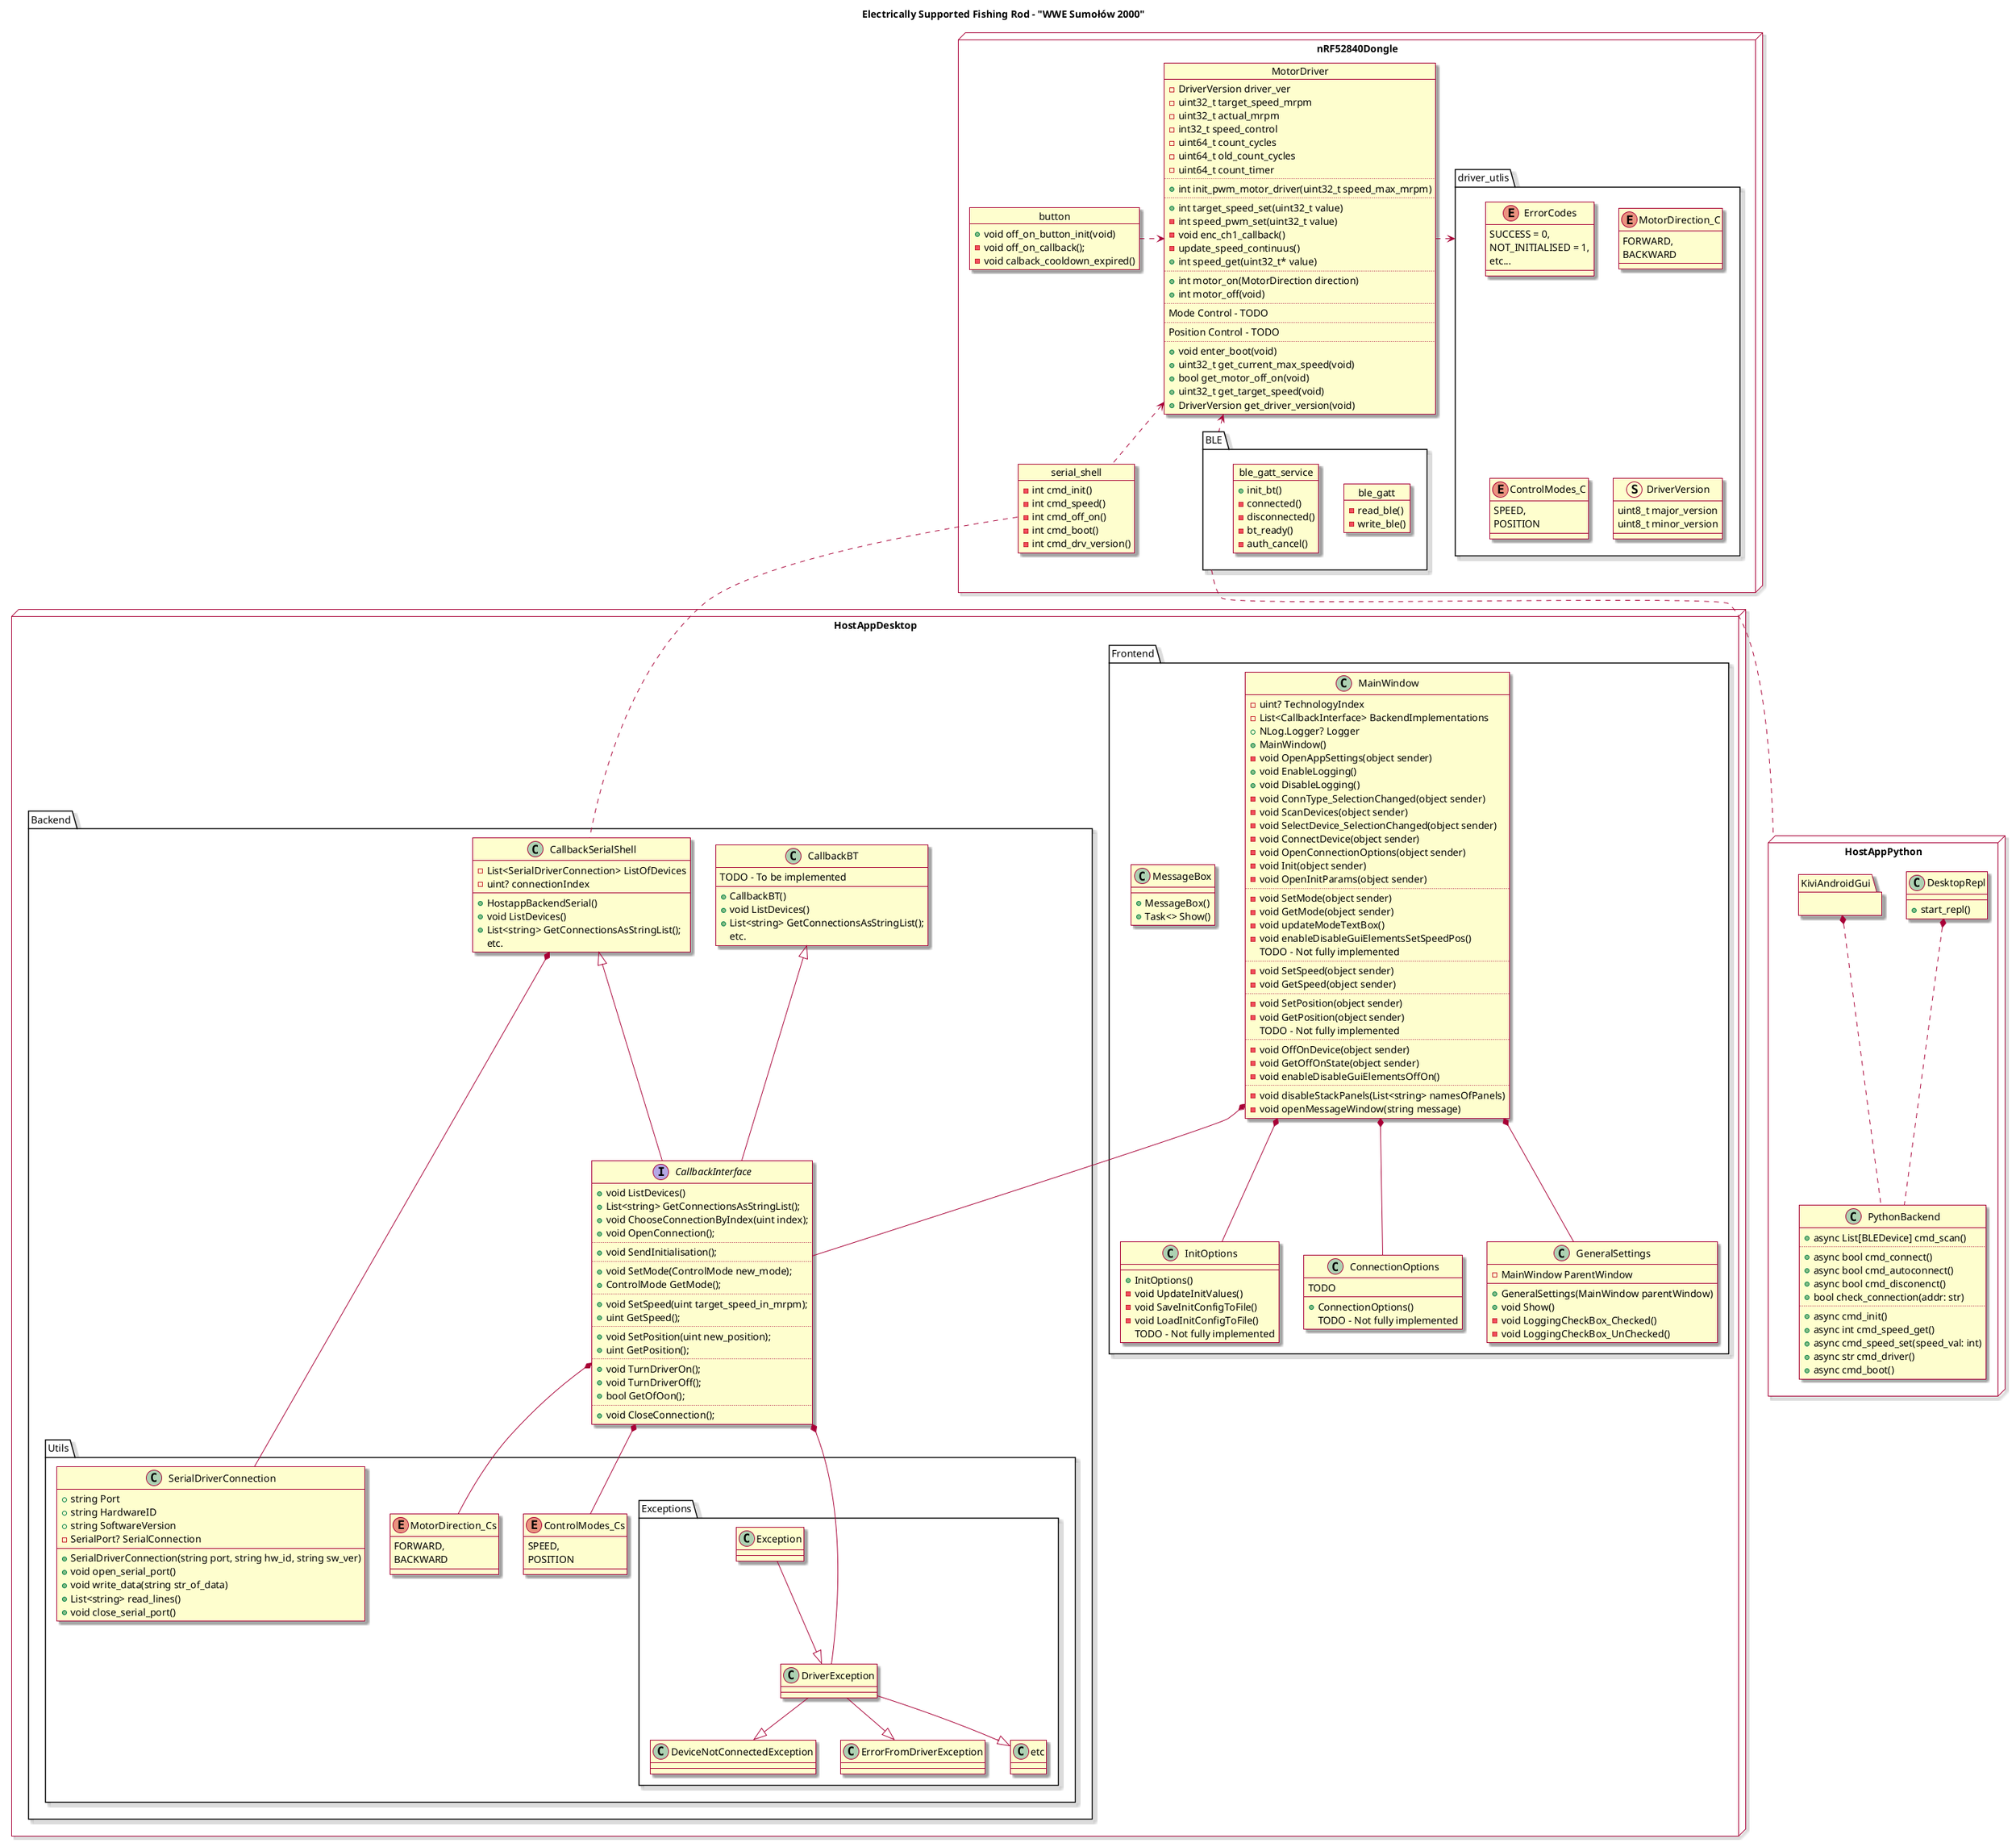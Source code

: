 @startuml WWE
allow_mixing
skin rose

title Electrically Supported Fishing Rod - "WWE Sumołów 2000"

node HostAppDesktop {
  package Frontend{
    class MainWindow {
      - uint? TechnologyIndex
      - List<CallbackInterface> BackendImplementations
      + NLog.Logger? Logger
      + MainWindow()
      - void OpenAppSettings(object sender)
      + void EnableLogging()
      + void DisableLogging()
      - void ConnType_SelectionChanged(object sender)
      - void ScanDevices(object sender)
      - void SelectDevice_SelectionChanged(object sender)
      - void ConnectDevice(object sender)
      - void OpenConnectionOptions(object sender)
      - void Init(object sender)
      - void OpenInitParams(object sender)
      ..
      - void SetMode(object sender)
      - void GetMode(object sender)
      - void updateModeTextBox()
      - void enableDisableGuiElementsSetSpeedPos()
      {method} TODO - Not fully implemented
      ..
      - void SetSpeed(object sender)
      - void GetSpeed(object sender)
      ..
      - void SetPosition(object sender)
      - void GetPosition(object sender)
      {method} TODO - Not fully implemented
      ..
      - void OffOnDevice(object sender)
      - void GetOffOnState(object sender)
      - void enableDisableGuiElementsOffOn()
      ..
      - void disableStackPanels(List<string> namesOfPanels)
      - void openMessageWindow(string message)
    }

    class MessageBox {
      + MessageBox()
      + Task<> Show()
    }

    class InitOptions {
      + InitOptions()
      - void UpdateInitValues()
      - void SaveInitConfigToFile()
      - void LoadInitConfigToFile()
      {method} TODO - Not fully implemented
    }

    class ConnectionOptions {
      +ConnectionOptions()
      TODO
      {method} TODO - Not fully implemented
    }

    class GeneralSettings {
      - MainWindow ParentWindow
      + GeneralSettings(MainWindow parentWindow)
      + void Show()
      - void LoggingCheckBox_Checked()
      - void LoggingCheckBox_UnChecked()
    }
  }

  package Backend{
    class CallbackBT {
      TODO - To be implemented
      + CallbackBT()
      + void ListDevices()
      + List<string> GetConnectionsAsStringList();
       {method} etc.
    }

    class CallbackSerialShell {
      - List<SerialDriverConnection> ListOfDevices
      - uint? connectionIndex
      + HostappBackendSerial()
      + void ListDevices()
      + List<string> GetConnectionsAsStringList();
       {method} etc.
    }

    Interface CallbackInterface {
      + void ListDevices()
      + List<string> GetConnectionsAsStringList();
      + void ChooseConnectionByIndex(uint index);
      + void OpenConnection();
      ..
      + void SendInitialisation();
      ..
      + void SetMode(ControlMode new_mode);
      + ControlMode GetMode();
      ..
      + void SetSpeed(uint target_speed_in_mrpm);
      + uint GetSpeed();
      ..
      + void SetPosition(uint new_position);
      + uint GetPosition();
      ..
      + void TurnDriverOn();
      + void TurnDriverOff();
      + bool GetOfOon();
      ..
      + void CloseConnection();
    }

    package Utils{
      Enum ControlModes_Cs {
        SPEED,
        POSITION
      }

      Enum MotorDirection_Cs{
        FORWARD,
        BACKWARD
      }

      package Exceptions{
        DriverException <|-up- Exception
        class DriverException {
        }

        DeviceNotConnectedException <|-up- DriverException

        class DeviceNotConnectedException  {
        }

        ErrorFromDriverException <|-up- DriverException

        class ErrorFromDriverException  {
        }

        etc <|-up- DriverException

        class etc  {
        }
      }

      class SerialDriverConnection{
        + string Port
        + string HardwareID
        + string SoftwareVersion
        - SerialPort? SerialConnection
        + SerialDriverConnection(string port, string hw_id, string sw_ver)
        + void open_serial_port()
        + void write_data(string str_of_data)
        + List<string> read_lines()
        + void close_serial_port()

      }
    }
  }
}

CallbackBT <|-- CallbackInterface
CallbackSerialShell <|-- CallbackInterface
CallbackInterface  *--  ControlModes_Cs
CallbackInterface  *--  MotorDirection_Cs
CallbackInterface  *--  DriverException

CallbackSerialShell  *--  SerialDriverConnection

MainWindow  *--  CallbackInterface
MainWindow  *--  GeneralSettings
MainWindow  *--  InitOptions
MainWindow  *--  ConnectionOptions

node HostAppPython{
  package KiviAndroidGui{

  }

  class DesktopRepl{
    + start_repl()
  }

  class PythonBackend{
    + async List[BLEDevice] cmd_scan()
    ..
    + async bool cmd_connect()
    + async bool cmd_autoconnect()
    + async bool cmd_disconenct()
    + bool check_connection(addr: str)
    ..
    + async cmd_init()
    + async int cmd_speed_get()
    + async cmd_speed_set(speed_val: int)
    + async str cmd_driver()
    + async cmd_boot()
  }

  KiviAndroidGui *.down. PythonBackend
  DesktopRepl *.down. PythonBackend
}

node nRF52840Dongle{
  object MotorDriver {
    - DriverVersion driver_ver
    - uint32_t target_speed_mrpm
    - uint32_t actual_mrpm
    - int32_t speed_control
    - uint64_t count_cycles
    - uint64_t old_count_cycles
    - uint64_t count_timer
    ..
    + int init_pwm_motor_driver(uint32_t speed_max_mrpm)
    ..
    + int target_speed_set(uint32_t value)
    - int speed_pwm_set(uint32_t value)
    - void enc_ch1_callback()
    - update_speed_continuus()
    + int speed_get(uint32_t* value)
    ..
    + int motor_on(MotorDirection direction)
    + int motor_off(void)
    ..
    Mode Control - TODO
    ..
    Position Control - TODO
    ..
    + void enter_boot(void)
    + uint32_t get_current_max_speed(void)
    + bool get_motor_off_on(void)
    + uint32_t get_target_speed(void)
    + DriverVersion get_driver_version(void)
  }

  package BLE{
    object ble_gatt {
      - read_ble()
      - write_ble()
    }

    object ble_gatt_service {
      + init_bt()
      - connected()
      - disconnected()
      - bt_ready()
      - auth_cancel()
    }
  }

  object serial_shell {
    - int cmd_init()
    - int cmd_speed()
    - int cmd_off_on()
    - int cmd_boot()
    - int cmd_drv_version()
  }

  object button {
    + void off_on_button_init(void)
    - void off_on_callback();
    - void calback_cooldown_expired()
  }

  package driver_utlis{
    Enum ErrorCodes{
      SUCCESS = 0,
      NOT_INITIALISED = 1,
      etc...
    }

    Enum MotorDirection_C{
      FORWARD,
      BACKWARD
    }

    Enum ControlModes_C {
      SPEED,
      POSITION
    }

    Struct DriverVersion {
      uint8_t major_version
      uint8_t minor_version
    }
  }
}



serial_shell .down. CallbackSerialShell

BLE .down. HostAppPython

MotorDriver <.down. serial_shell
MotorDriver <.down. BLE

MotorDriver <.left.. button

driver_utlis <. MotorDriver

@enduml
